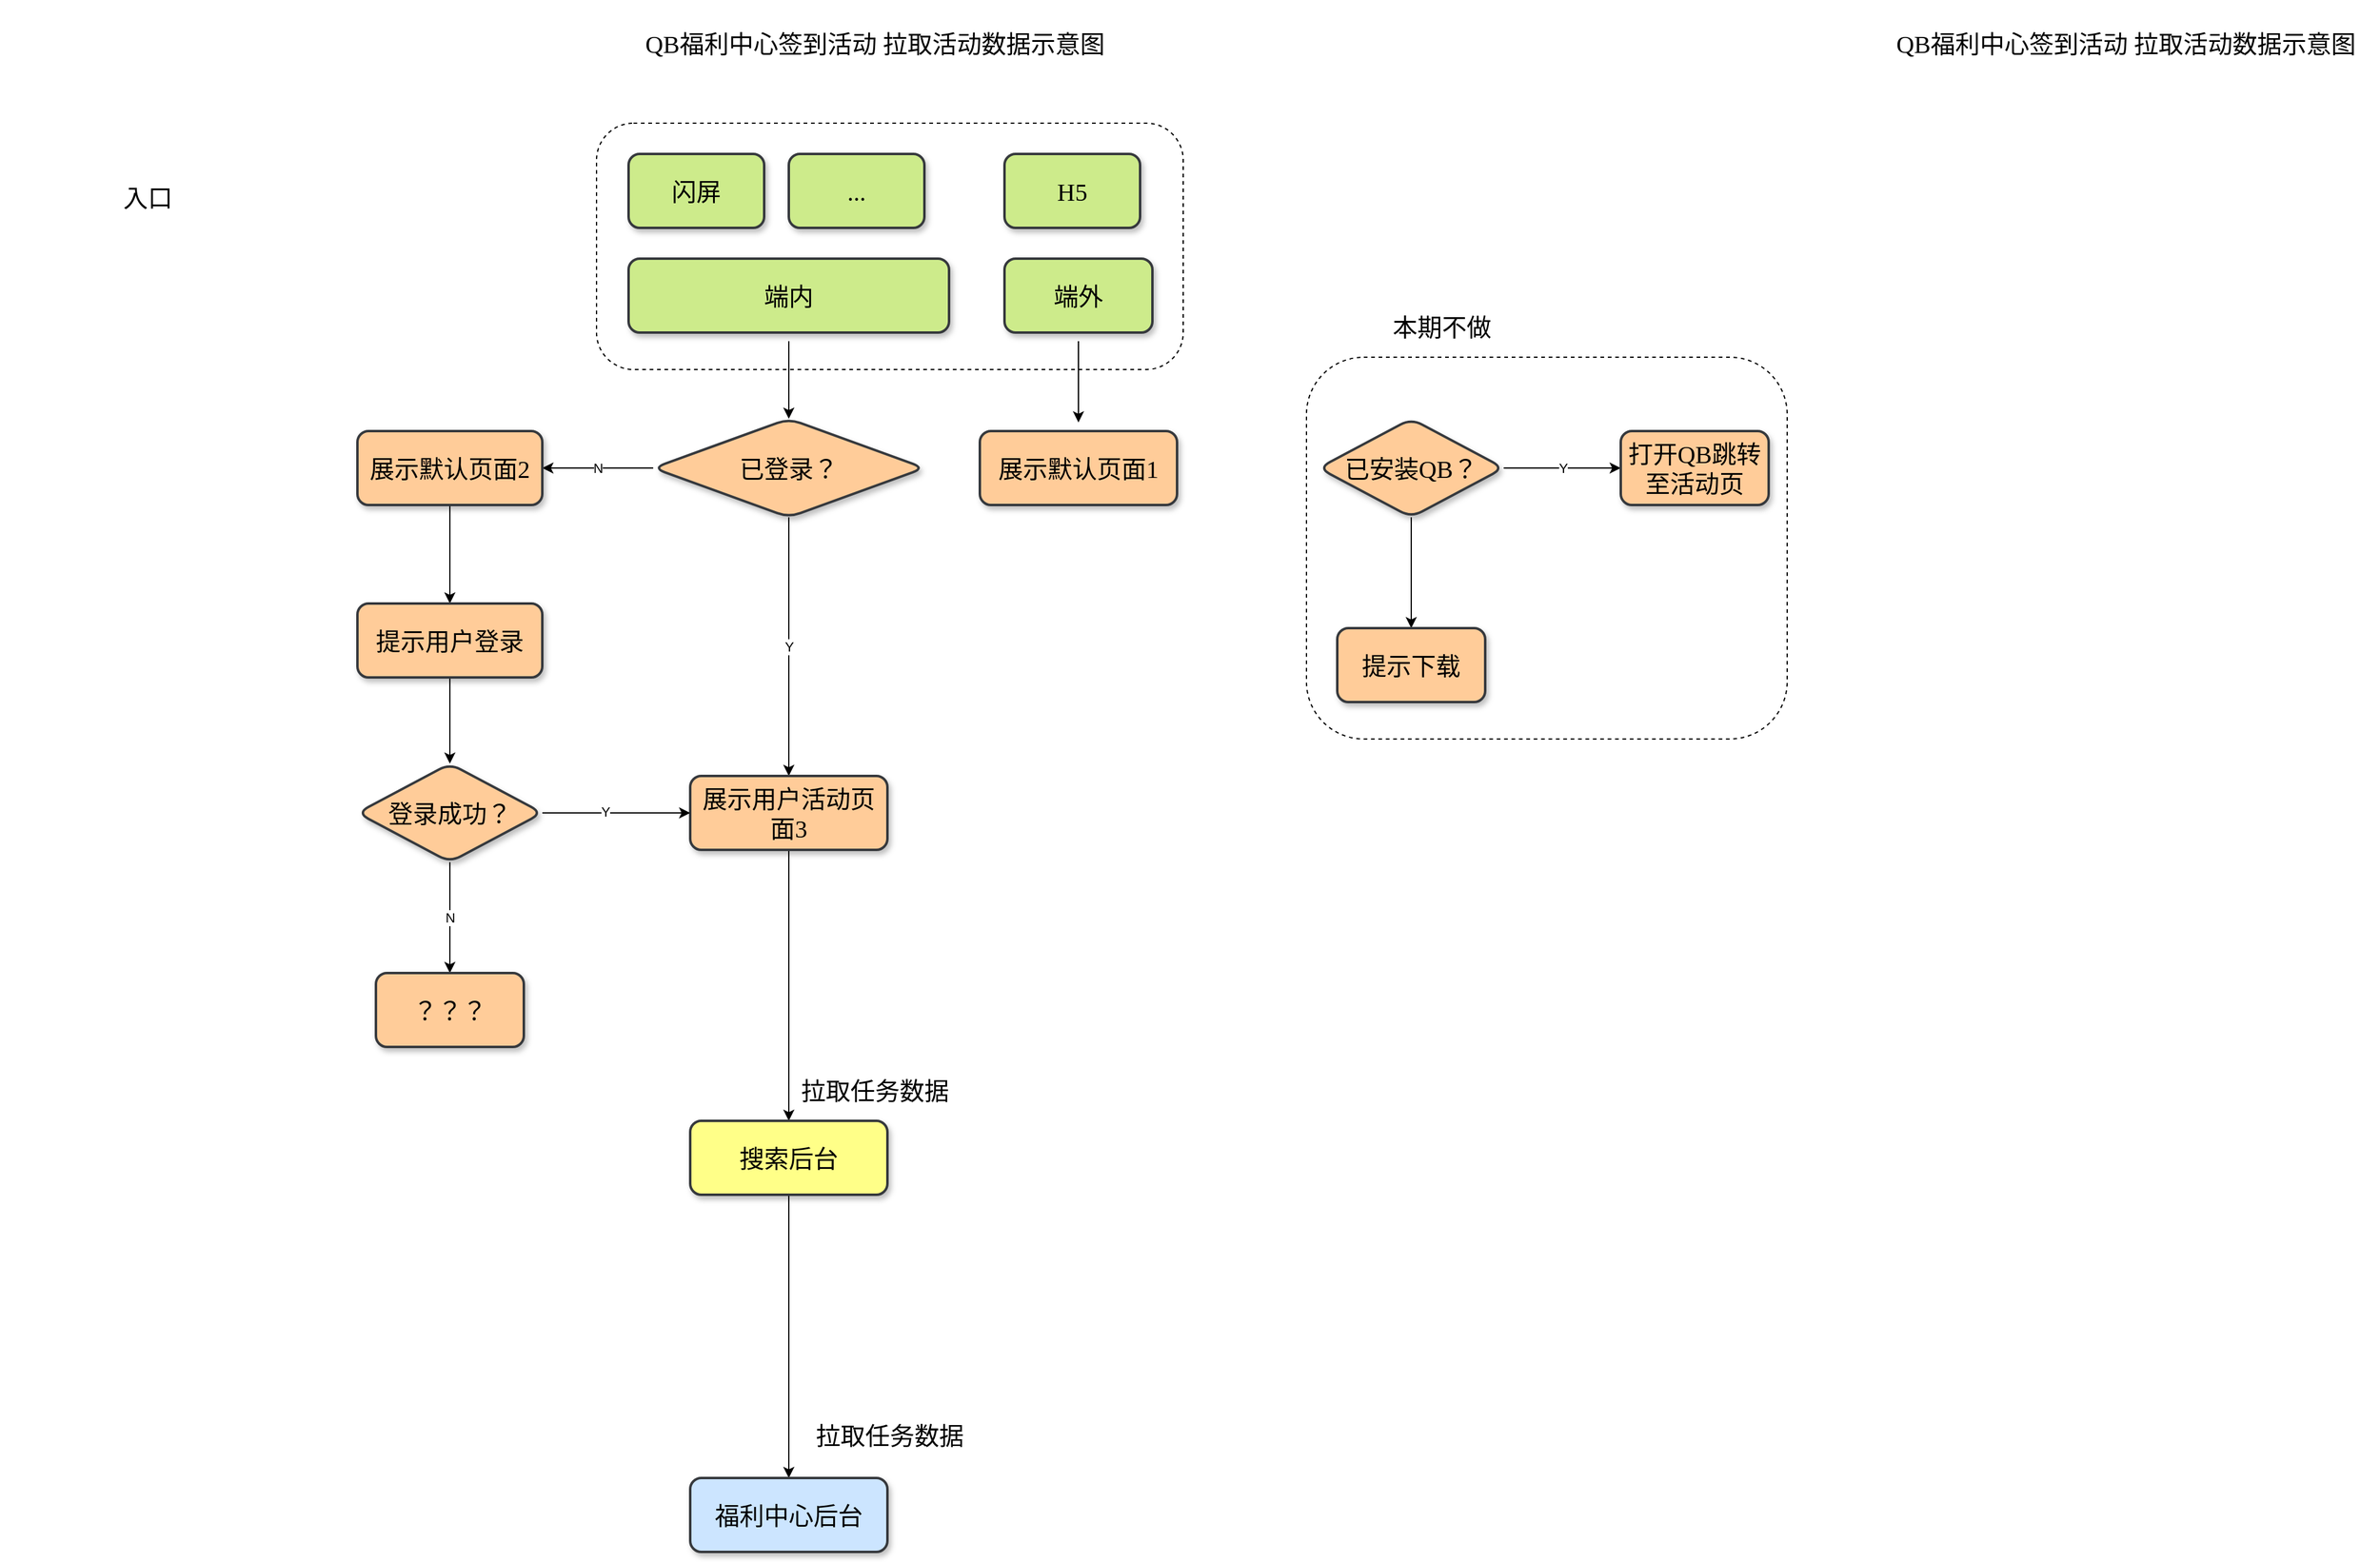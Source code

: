 <mxfile version="14.5.8" type="github">
  <diagram id="y-cElAqZKnmPTafvXozH" name="Page-1">
    <mxGraphModel dx="2889" dy="1132" grid="1" gridSize="10" guides="1" tooltips="1" connect="1" arrows="1" fold="1" page="1" pageScale="1" pageWidth="827" pageHeight="1169" math="0" shadow="0">
      <root>
        <mxCell id="0" />
        <mxCell id="1" parent="0" />
        <mxCell id="ovo-RbeHINt_-BDwbEt4-23" value="" style="rounded=1;whiteSpace=wrap;html=1;dashed=1;" vertex="1" parent="1">
          <mxGeometry x="990" y="420" width="390" height="310" as="geometry" />
        </mxCell>
        <mxCell id="ovo-RbeHINt_-BDwbEt4-8" value="" style="rounded=1;whiteSpace=wrap;html=1;dashed=1;" vertex="1" parent="1">
          <mxGeometry x="414" y="230" width="476" height="200" as="geometry" />
        </mxCell>
        <mxCell id="ovo-RbeHINt_-BDwbEt4-29" value="" style="edgeStyle=orthogonalEdgeStyle;curved=1;rounded=0;orthogonalLoop=1;jettySize=auto;html=1;" edge="1" parent="1" source="ovo-RbeHINt_-BDwbEt4-1" target="ovo-RbeHINt_-BDwbEt4-28">
          <mxGeometry relative="1" as="geometry" />
        </mxCell>
        <mxCell id="ovo-RbeHINt_-BDwbEt4-1" value="&lt;font style=&quot;font-size: 20px&quot;&gt;端内&lt;/font&gt;" style="rounded=1;whiteSpace=wrap;html=1;fontFamily=Comic Sans MS;glass=0;strokeWidth=2;perimeterSpacing=7;shadow=1;fillColor=#cdeb8b;strokeColor=#36393d;" vertex="1" parent="1">
          <mxGeometry x="440" y="340" width="260" height="60" as="geometry" />
        </mxCell>
        <mxCell id="ovo-RbeHINt_-BDwbEt4-2" value="&lt;font face=&quot;comic sans ms&quot;&gt;&lt;span style=&quot;font-size: 20px&quot;&gt;QB福利中心签到活动 拉取活动数据示意图&lt;br&gt;&lt;/span&gt;&lt;/font&gt;" style="text;html=1;strokeColor=none;fillColor=none;align=center;verticalAlign=middle;whiteSpace=wrap;rounded=0;" vertex="1" parent="1">
          <mxGeometry x="435" y="130" width="410" height="70" as="geometry" />
        </mxCell>
        <mxCell id="ovo-RbeHINt_-BDwbEt4-3" value="&lt;font face=&quot;comic sans ms&quot;&gt;&lt;span style=&quot;font-size: 20px&quot;&gt;入口&lt;br&gt;&lt;/span&gt;&lt;/font&gt;" style="text;html=1;strokeColor=none;fillColor=none;align=center;verticalAlign=middle;whiteSpace=wrap;rounded=0;" vertex="1" parent="1">
          <mxGeometry x="-70" y="255" width="240" height="70" as="geometry" />
        </mxCell>
        <mxCell id="ovo-RbeHINt_-BDwbEt4-25" style="edgeStyle=orthogonalEdgeStyle;curved=1;rounded=0;orthogonalLoop=1;jettySize=auto;html=1;exitX=0.5;exitY=1;exitDx=0;exitDy=0;entryX=0.5;entryY=0;entryDx=0;entryDy=0;" edge="1" parent="1" source="ovo-RbeHINt_-BDwbEt4-4" target="ovo-RbeHINt_-BDwbEt4-9">
          <mxGeometry relative="1" as="geometry" />
        </mxCell>
        <mxCell id="ovo-RbeHINt_-BDwbEt4-4" value="&lt;font style=&quot;font-size: 20px&quot;&gt;端外&lt;/font&gt;" style="rounded=1;whiteSpace=wrap;html=1;fontFamily=Comic Sans MS;glass=0;strokeWidth=2;perimeterSpacing=7;shadow=1;fillColor=#cdeb8b;strokeColor=#36393d;" vertex="1" parent="1">
          <mxGeometry x="745" y="340" width="120" height="60" as="geometry" />
        </mxCell>
        <mxCell id="ovo-RbeHINt_-BDwbEt4-5" value="&lt;font style=&quot;font-size: 20px&quot;&gt;闪屏&lt;/font&gt;" style="rounded=1;whiteSpace=wrap;html=1;fontFamily=Comic Sans MS;glass=0;strokeWidth=2;perimeterSpacing=7;shadow=1;fillColor=#cdeb8b;strokeColor=#36393d;" vertex="1" parent="1">
          <mxGeometry x="440" y="255" width="110" height="60" as="geometry" />
        </mxCell>
        <mxCell id="ovo-RbeHINt_-BDwbEt4-6" value="&lt;span style=&quot;font-size: 20px&quot;&gt;...&lt;/span&gt;" style="rounded=1;whiteSpace=wrap;html=1;fontFamily=Comic Sans MS;glass=0;strokeWidth=2;perimeterSpacing=7;shadow=1;fillColor=#cdeb8b;strokeColor=#36393d;" vertex="1" parent="1">
          <mxGeometry x="570" y="255" width="110" height="60" as="geometry" />
        </mxCell>
        <mxCell id="ovo-RbeHINt_-BDwbEt4-7" value="&lt;span style=&quot;font-size: 20px&quot;&gt;H5&lt;/span&gt;" style="rounded=1;whiteSpace=wrap;html=1;fontFamily=Comic Sans MS;glass=0;strokeWidth=2;perimeterSpacing=7;shadow=1;fillColor=#cdeb8b;strokeColor=#36393d;" vertex="1" parent="1">
          <mxGeometry x="745" y="255" width="110" height="60" as="geometry" />
        </mxCell>
        <mxCell id="ovo-RbeHINt_-BDwbEt4-9" value="&lt;span style=&quot;font-size: 20px&quot;&gt;展示默认页面1&lt;/span&gt;" style="rounded=1;whiteSpace=wrap;html=1;fontFamily=Comic Sans MS;glass=0;strokeWidth=2;perimeterSpacing=7;shadow=1;fillColor=#ffcc99;strokeColor=#36393d;" vertex="1" parent="1">
          <mxGeometry x="725" y="480" width="160" height="60" as="geometry" />
        </mxCell>
        <mxCell id="ovo-RbeHINt_-BDwbEt4-20" value="Y" style="edgeStyle=orthogonalEdgeStyle;curved=1;rounded=0;orthogonalLoop=1;jettySize=auto;html=1;" edge="1" parent="1" source="ovo-RbeHINt_-BDwbEt4-17" target="ovo-RbeHINt_-BDwbEt4-19">
          <mxGeometry relative="1" as="geometry" />
        </mxCell>
        <mxCell id="ovo-RbeHINt_-BDwbEt4-22" value="" style="edgeStyle=orthogonalEdgeStyle;curved=1;rounded=0;orthogonalLoop=1;jettySize=auto;html=1;" edge="1" parent="1" source="ovo-RbeHINt_-BDwbEt4-17" target="ovo-RbeHINt_-BDwbEt4-21">
          <mxGeometry relative="1" as="geometry" />
        </mxCell>
        <mxCell id="ovo-RbeHINt_-BDwbEt4-17" value="&lt;span style=&quot;font-size: 20px&quot;&gt;已安装QB？&lt;/span&gt;" style="rhombus;whiteSpace=wrap;html=1;rounded=1;shadow=1;fontFamily=Comic Sans MS;strokeColor=#36393d;strokeWidth=2;fillColor=#ffcc99;glass=0;" vertex="1" parent="1">
          <mxGeometry x="1000" y="470" width="150" height="80" as="geometry" />
        </mxCell>
        <mxCell id="ovo-RbeHINt_-BDwbEt4-19" value="&lt;span style=&quot;font-size: 20px&quot;&gt;打开QB跳转至活动页&lt;/span&gt;" style="whiteSpace=wrap;html=1;rounded=1;shadow=1;fontFamily=Comic Sans MS;strokeColor=#36393d;strokeWidth=2;fillColor=#ffcc99;glass=0;" vertex="1" parent="1">
          <mxGeometry x="1245" y="480" width="120" height="60" as="geometry" />
        </mxCell>
        <mxCell id="ovo-RbeHINt_-BDwbEt4-21" value="&lt;span style=&quot;font-size: 20px&quot;&gt;提示下载&lt;/span&gt;" style="whiteSpace=wrap;html=1;rounded=1;shadow=1;fontFamily=Comic Sans MS;strokeColor=#36393d;strokeWidth=2;fillColor=#ffcc99;glass=0;" vertex="1" parent="1">
          <mxGeometry x="1015" y="640" width="120" height="60" as="geometry" />
        </mxCell>
        <mxCell id="ovo-RbeHINt_-BDwbEt4-24" value="&lt;font face=&quot;comic sans ms&quot;&gt;&lt;span style=&quot;font-size: 20px&quot;&gt;本期不做&lt;br&gt;&lt;/span&gt;&lt;/font&gt;" style="text;html=1;strokeColor=none;fillColor=none;align=center;verticalAlign=middle;whiteSpace=wrap;rounded=0;" vertex="1" parent="1">
          <mxGeometry x="980" y="360" width="240" height="70" as="geometry" />
        </mxCell>
        <mxCell id="ovo-RbeHINt_-BDwbEt4-33" value="N" style="edgeStyle=orthogonalEdgeStyle;curved=1;rounded=0;orthogonalLoop=1;jettySize=auto;html=1;" edge="1" parent="1" source="ovo-RbeHINt_-BDwbEt4-28" target="ovo-RbeHINt_-BDwbEt4-32">
          <mxGeometry relative="1" as="geometry" />
        </mxCell>
        <mxCell id="ovo-RbeHINt_-BDwbEt4-37" value="Y" style="edgeStyle=orthogonalEdgeStyle;curved=1;rounded=0;orthogonalLoop=1;jettySize=auto;html=1;" edge="1" parent="1" source="ovo-RbeHINt_-BDwbEt4-28" target="ovo-RbeHINt_-BDwbEt4-36">
          <mxGeometry relative="1" as="geometry" />
        </mxCell>
        <mxCell id="ovo-RbeHINt_-BDwbEt4-28" value="&lt;span style=&quot;font-size: 20px&quot;&gt;已登录？&lt;/span&gt;" style="rhombus;whiteSpace=wrap;html=1;rounded=1;shadow=1;fontFamily=Comic Sans MS;strokeColor=#36393d;strokeWidth=2;fillColor=#ffcc99;glass=0;" vertex="1" parent="1">
          <mxGeometry x="460" y="470" width="220" height="80" as="geometry" />
        </mxCell>
        <mxCell id="ovo-RbeHINt_-BDwbEt4-35" value="" style="edgeStyle=orthogonalEdgeStyle;curved=1;rounded=0;orthogonalLoop=1;jettySize=auto;html=1;" edge="1" parent="1" source="ovo-RbeHINt_-BDwbEt4-32" target="ovo-RbeHINt_-BDwbEt4-34">
          <mxGeometry relative="1" as="geometry" />
        </mxCell>
        <mxCell id="ovo-RbeHINt_-BDwbEt4-32" value="&lt;span style=&quot;font-size: 20px&quot;&gt;展示默认页面2&lt;/span&gt;" style="whiteSpace=wrap;html=1;rounded=1;shadow=1;fontFamily=Comic Sans MS;strokeColor=#36393d;strokeWidth=2;fillColor=#ffcc99;glass=0;" vertex="1" parent="1">
          <mxGeometry x="220" y="480" width="150" height="60" as="geometry" />
        </mxCell>
        <mxCell id="ovo-RbeHINt_-BDwbEt4-45" value="" style="edgeStyle=orthogonalEdgeStyle;curved=1;rounded=0;orthogonalLoop=1;jettySize=auto;html=1;" edge="1" parent="1" source="ovo-RbeHINt_-BDwbEt4-34" target="ovo-RbeHINt_-BDwbEt4-44">
          <mxGeometry relative="1" as="geometry" />
        </mxCell>
        <mxCell id="ovo-RbeHINt_-BDwbEt4-34" value="&lt;span style=&quot;font-size: 20px&quot;&gt;提示用户登录&lt;/span&gt;" style="whiteSpace=wrap;html=1;rounded=1;shadow=1;fontFamily=Comic Sans MS;strokeColor=#36393d;strokeWidth=2;fillColor=#ffcc99;glass=0;" vertex="1" parent="1">
          <mxGeometry x="220" y="620" width="150" height="60" as="geometry" />
        </mxCell>
        <mxCell id="ovo-RbeHINt_-BDwbEt4-39" value="" style="edgeStyle=orthogonalEdgeStyle;curved=1;rounded=0;orthogonalLoop=1;jettySize=auto;html=1;" edge="1" parent="1" source="ovo-RbeHINt_-BDwbEt4-36" target="ovo-RbeHINt_-BDwbEt4-38">
          <mxGeometry relative="1" as="geometry" />
        </mxCell>
        <mxCell id="ovo-RbeHINt_-BDwbEt4-36" value="&lt;span style=&quot;font-size: 20px&quot;&gt;展示用户活动页面3&lt;/span&gt;" style="whiteSpace=wrap;html=1;rounded=1;shadow=1;fontFamily=Comic Sans MS;strokeColor=#36393d;strokeWidth=2;fillColor=#ffcc99;glass=0;" vertex="1" parent="1">
          <mxGeometry x="490" y="760" width="160" height="60" as="geometry" />
        </mxCell>
        <mxCell id="ovo-RbeHINt_-BDwbEt4-41" value="" style="edgeStyle=orthogonalEdgeStyle;curved=1;rounded=0;orthogonalLoop=1;jettySize=auto;html=1;" edge="1" parent="1" source="ovo-RbeHINt_-BDwbEt4-38" target="ovo-RbeHINt_-BDwbEt4-40">
          <mxGeometry relative="1" as="geometry" />
        </mxCell>
        <mxCell id="ovo-RbeHINt_-BDwbEt4-38" value="&lt;span style=&quot;font-size: 20px&quot;&gt;搜索后台&lt;/span&gt;" style="whiteSpace=wrap;html=1;rounded=1;shadow=1;fontFamily=Comic Sans MS;strokeColor=#36393d;strokeWidth=2;fillColor=#ffff88;glass=0;" vertex="1" parent="1">
          <mxGeometry x="490" y="1040" width="160" height="60" as="geometry" />
        </mxCell>
        <mxCell id="ovo-RbeHINt_-BDwbEt4-40" value="&lt;span style=&quot;font-size: 20px&quot;&gt;福利中心后台&lt;/span&gt;" style="whiteSpace=wrap;html=1;rounded=1;shadow=1;fontFamily=Comic Sans MS;strokeColor=#36393d;strokeWidth=2;fillColor=#cce5ff;glass=0;" vertex="1" parent="1">
          <mxGeometry x="490" y="1330" width="160" height="60" as="geometry" />
        </mxCell>
        <mxCell id="ovo-RbeHINt_-BDwbEt4-42" value="&lt;font face=&quot;comic sans ms&quot;&gt;&lt;span style=&quot;font-size: 20px&quot;&gt;拉取任务数据&lt;br&gt;&lt;/span&gt;&lt;/font&gt;" style="text;html=1;strokeColor=none;fillColor=none;align=center;verticalAlign=middle;whiteSpace=wrap;rounded=0;" vertex="1" parent="1">
          <mxGeometry x="532" y="1260" width="240" height="70" as="geometry" />
        </mxCell>
        <mxCell id="ovo-RbeHINt_-BDwbEt4-43" value="&lt;font face=&quot;comic sans ms&quot;&gt;&lt;span style=&quot;font-size: 20px&quot;&gt;拉取任务数据&lt;br&gt;&lt;/span&gt;&lt;/font&gt;" style="text;html=1;strokeColor=none;fillColor=none;align=center;verticalAlign=middle;whiteSpace=wrap;rounded=0;" vertex="1" parent="1">
          <mxGeometry x="520" y="980" width="240" height="70" as="geometry" />
        </mxCell>
        <mxCell id="ovo-RbeHINt_-BDwbEt4-46" style="edgeStyle=orthogonalEdgeStyle;curved=1;rounded=0;orthogonalLoop=1;jettySize=auto;html=1;exitX=1;exitY=0.5;exitDx=0;exitDy=0;entryX=0;entryY=0.5;entryDx=0;entryDy=0;" edge="1" parent="1" source="ovo-RbeHINt_-BDwbEt4-44" target="ovo-RbeHINt_-BDwbEt4-36">
          <mxGeometry relative="1" as="geometry" />
        </mxCell>
        <mxCell id="ovo-RbeHINt_-BDwbEt4-47" value="Y" style="edgeLabel;html=1;align=center;verticalAlign=middle;resizable=0;points=[];" vertex="1" connectable="0" parent="ovo-RbeHINt_-BDwbEt4-46">
          <mxGeometry x="-0.146" y="1" relative="1" as="geometry">
            <mxPoint as="offset" />
          </mxGeometry>
        </mxCell>
        <mxCell id="ovo-RbeHINt_-BDwbEt4-49" value="N" style="edgeStyle=orthogonalEdgeStyle;curved=1;rounded=0;orthogonalLoop=1;jettySize=auto;html=1;" edge="1" parent="1" source="ovo-RbeHINt_-BDwbEt4-44" target="ovo-RbeHINt_-BDwbEt4-48">
          <mxGeometry relative="1" as="geometry" />
        </mxCell>
        <mxCell id="ovo-RbeHINt_-BDwbEt4-44" value="&lt;span style=&quot;font-size: 20px&quot;&gt;登录成功？&lt;/span&gt;" style="rhombus;whiteSpace=wrap;html=1;rounded=1;shadow=1;fontFamily=Comic Sans MS;strokeColor=#36393d;strokeWidth=2;fillColor=#ffcc99;glass=0;" vertex="1" parent="1">
          <mxGeometry x="220" y="750" width="150" height="80" as="geometry" />
        </mxCell>
        <mxCell id="ovo-RbeHINt_-BDwbEt4-48" value="&lt;span style=&quot;font-size: 20px&quot;&gt;？？？&lt;/span&gt;" style="whiteSpace=wrap;html=1;rounded=1;shadow=1;fontFamily=Comic Sans MS;strokeColor=#36393d;strokeWidth=2;fillColor=#ffcc99;glass=0;" vertex="1" parent="1">
          <mxGeometry x="235" y="920" width="120" height="60" as="geometry" />
        </mxCell>
        <mxCell id="ovo-RbeHINt_-BDwbEt4-52" value="&lt;font face=&quot;comic sans ms&quot;&gt;&lt;span style=&quot;font-size: 20px&quot;&gt;QB福利中心签到活动 拉取活动数据示意图&lt;br&gt;&lt;/span&gt;&lt;/font&gt;" style="text;html=1;strokeColor=none;fillColor=none;align=center;verticalAlign=middle;whiteSpace=wrap;rounded=0;" vertex="1" parent="1">
          <mxGeometry x="1450" y="130" width="410" height="70" as="geometry" />
        </mxCell>
      </root>
    </mxGraphModel>
  </diagram>
</mxfile>
